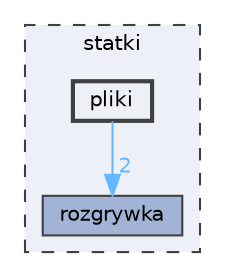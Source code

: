 digraph "/home/grzegorz/Dokumenty/studia/ZAP/Projekt/statki/statki/pliki"
{
 // LATEX_PDF_SIZE
  bgcolor="transparent";
  edge [fontname=Helvetica,fontsize=10,labelfontname=Helvetica,labelfontsize=10];
  node [fontname=Helvetica,fontsize=10,shape=box,height=0.2,width=0.4];
  compound=true
  subgraph clusterdir_1097b10458085dead3104c6a33234b0a {
    graph [ bgcolor="#edf0f7", pencolor="grey25", label="statki", fontname=Helvetica,fontsize=10 style="filled,dashed", URL="dir_1097b10458085dead3104c6a33234b0a.html",tooltip=""]
  dir_8a4c35a02db89477efb5a27b51ed9f41 [label="rozgrywka", fillcolor="#a2b4d6", color="grey25", style="filled", URL="dir_8a4c35a02db89477efb5a27b51ed9f41.html",tooltip=""];
  dir_d7891217b32dd3b2c1e16c5e0f45fce1 [label="pliki", fillcolor="#edf0f7", color="grey25", style="filled,bold", URL="dir_d7891217b32dd3b2c1e16c5e0f45fce1.html",tooltip=""];
  }
  dir_d7891217b32dd3b2c1e16c5e0f45fce1->dir_8a4c35a02db89477efb5a27b51ed9f41 [headlabel="2", labeldistance=1.5 headhref="dir_000003_000004.html" href="dir_000003_000004.html" color="steelblue1" fontcolor="steelblue1"];
}
